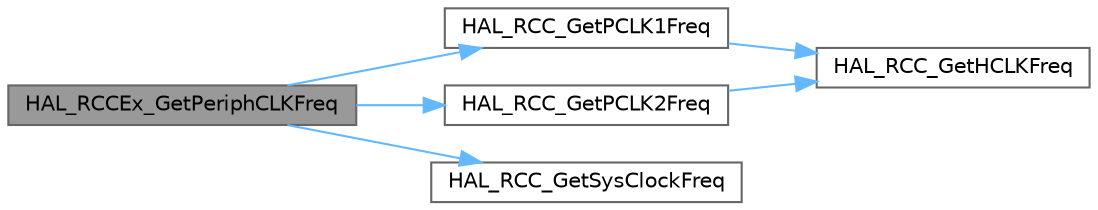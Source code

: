 digraph "HAL_RCCEx_GetPeriphCLKFreq"
{
 // LATEX_PDF_SIZE
  bgcolor="transparent";
  edge [fontname=Helvetica,fontsize=10,labelfontname=Helvetica,labelfontsize=10];
  node [fontname=Helvetica,fontsize=10,shape=box,height=0.2,width=0.4];
  rankdir="LR";
  Node1 [id="Node000001",label="HAL_RCCEx_GetPeriphCLKFreq",height=0.2,width=0.4,color="gray40", fillcolor="grey60", style="filled", fontcolor="black",tooltip="Returns the peripheral clock frequency."];
  Node1 -> Node2 [id="edge1_Node000001_Node000002",color="steelblue1",style="solid",tooltip=" "];
  Node2 [id="Node000002",label="HAL_RCC_GetPCLK1Freq",height=0.2,width=0.4,color="grey40", fillcolor="white", style="filled",URL="$group___r_c_c___exported___functions___group2.html#gab3042d8ac5703ac696cabf0ee461c599",tooltip="Returns the PCLK1 frequency"];
  Node2 -> Node3 [id="edge2_Node000002_Node000003",color="steelblue1",style="solid",tooltip=" "];
  Node3 [id="Node000003",label="HAL_RCC_GetHCLKFreq",height=0.2,width=0.4,color="grey40", fillcolor="white", style="filled",URL="$group___r_c_c___exported___functions___group2.html#ga38d6c5c7a5d8758849912c9aa0a2156d",tooltip="Returns the HCLK frequency"];
  Node1 -> Node4 [id="edge3_Node000001_Node000004",color="steelblue1",style="solid",tooltip=" "];
  Node4 [id="Node000004",label="HAL_RCC_GetPCLK2Freq",height=0.2,width=0.4,color="grey40", fillcolor="white", style="filled",URL="$group___r_c_c___exported___functions___group2.html#gabbd5f8933a5ee05e4b3384e33026aca1",tooltip="Returns the PCLK2 frequency"];
  Node4 -> Node3 [id="edge4_Node000004_Node000003",color="steelblue1",style="solid",tooltip=" "];
  Node1 -> Node5 [id="edge5_Node000001_Node000005",color="steelblue1",style="solid",tooltip=" "];
  Node5 [id="Node000005",label="HAL_RCC_GetSysClockFreq",height=0.2,width=0.4,color="grey40", fillcolor="white", style="filled",URL="$group___r_c_c___exported___functions___group2.html#ga887cafe88b21a059061b077a1e3fa7d8",tooltip="Returns the SYSCLK frequency"];
}
